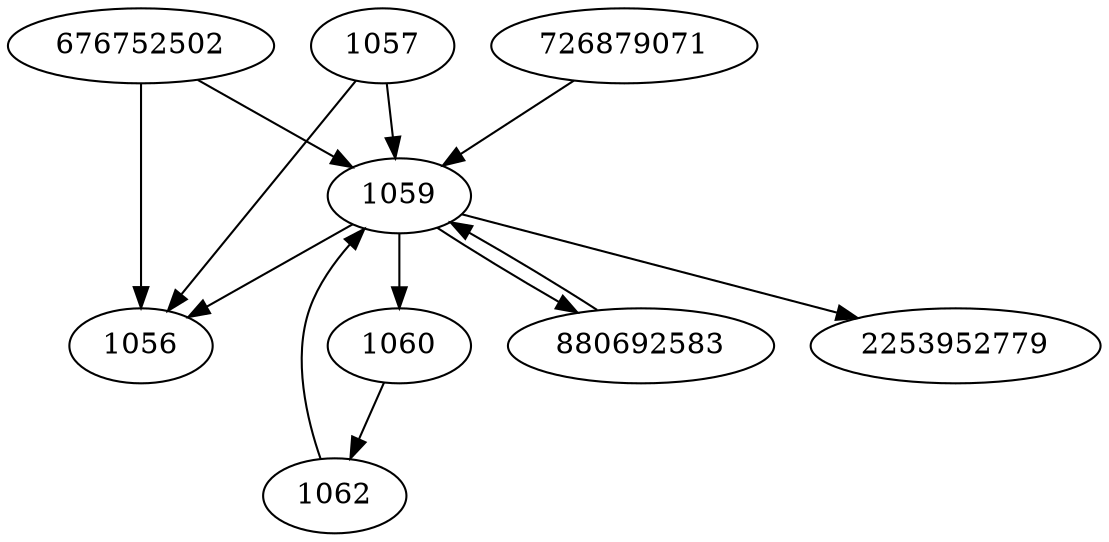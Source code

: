 strict digraph  {
1056;
1057;
1059;
1060;
1062;
880692583;
2253952779;
676752502;
726879071;
1057 -> 1059;
1057 -> 1056;
1059 -> 2253952779;
1059 -> 1060;
1059 -> 880692583;
1059 -> 1056;
1060 -> 1062;
1062 -> 1059;
880692583 -> 1059;
676752502 -> 1059;
676752502 -> 1056;
726879071 -> 1059;
}
